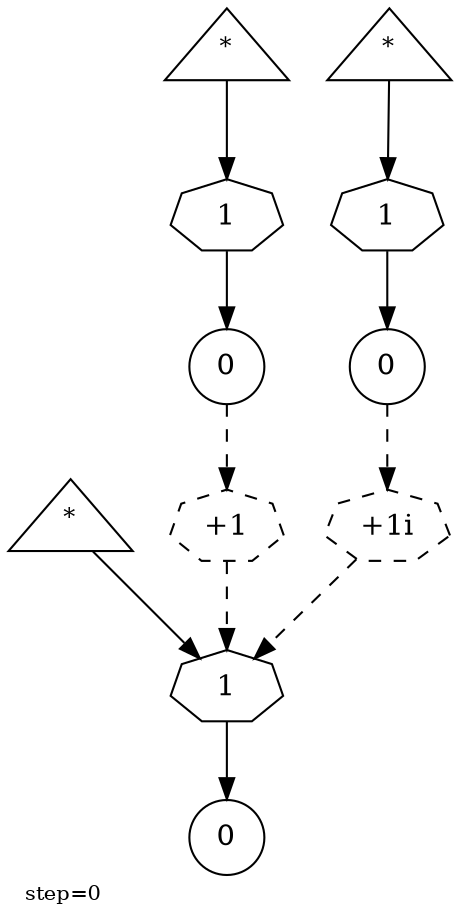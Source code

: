 digraph {
  graph  [labelloc=bottom,labeljust=left,fontsize="10",label="step=0"];
  "64007" [shape=triangle,peripheries="1",label=<<SUP>*</SUP>>,labelfontcolor=black,color=black];
  "64008" [shape=triangle,peripheries="1",label=<<SUP>*</SUP>>,labelfontcolor=black,color=black];
  "64009" [shape=circle,peripheries="1",label=<0>,labelfontcolor=black,color=black];
  "64011" [shape=circle,peripheries="1",label=<0>,labelfontcolor=black,color=black];
  "64014" [shape=circle,peripheries="1",label=<0>,labelfontcolor=black,color=black];
  "64015" [shape=triangle,peripheries="1",label=<<SUP>*</SUP>>,labelfontcolor=black,color=black];
  "64010" [label=<1>,peripheries="1",color=black,shape=septagon];
  "64008" -> "64010" [color=black];
  "64010" -> "64009" [color=black];
  "64012" [label=<1>,peripheries="1",color=black,shape=septagon];
  "64007" -> "64012" [color=black];
  "64012" -> "64011" [color=black];
  "64016" [label=<1>,peripheries="1",color=black,shape=septagon];
  "64015" -> "64016" [color=black];
  "64016" -> "64014" [color=black];
  "64013" [label=<+1>,peripheries="1",color=black,style=dashed,shape=septagon];
  "64009" -> "64013" [style=dashed,color=black];
  "64013" -> "64012" [style=dashed,color=black];
  "64017" [label=<+1i>,peripheries="1",color=black,style=dashed,shape=septagon];
  "64014" -> "64017" [style=dashed,color=black];
  "64017" -> "64012" [style=dashed,color=black];
}